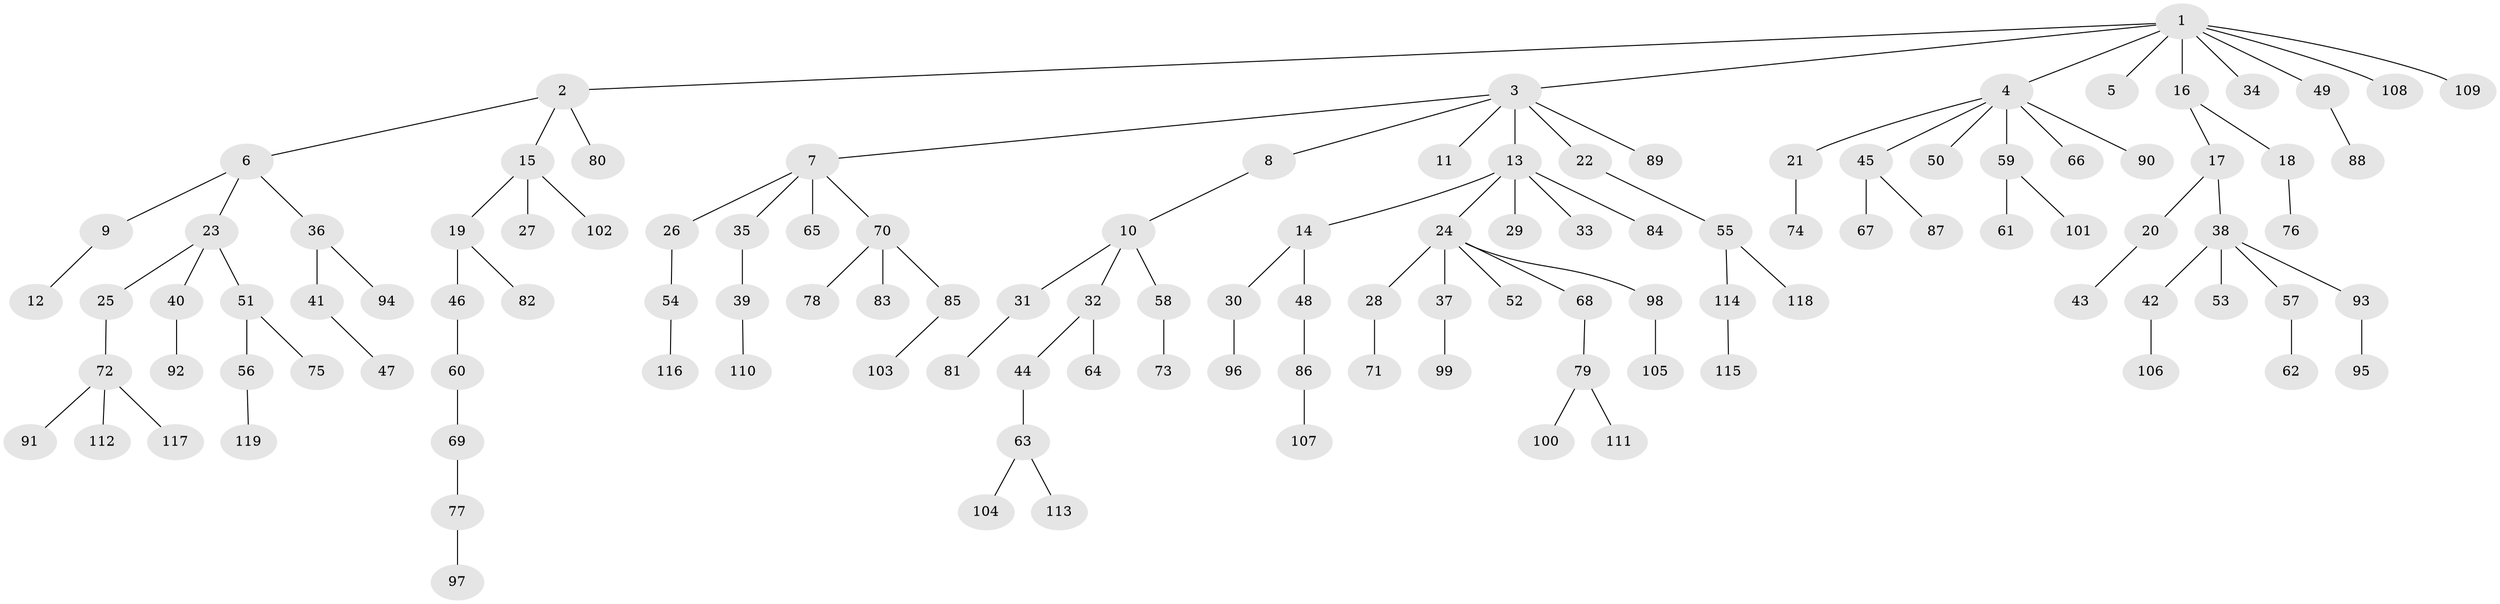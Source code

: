 // coarse degree distribution, {11: 0.012345679012345678, 6: 0.012345679012345678, 8: 0.012345679012345678, 1: 0.5679012345679012, 5: 0.04938271604938271, 4: 0.037037037037037035, 2: 0.2222222222222222, 3: 0.08641975308641975}
// Generated by graph-tools (version 1.1) at 2025/42/03/06/25 10:42:04]
// undirected, 119 vertices, 118 edges
graph export_dot {
graph [start="1"]
  node [color=gray90,style=filled];
  1;
  2;
  3;
  4;
  5;
  6;
  7;
  8;
  9;
  10;
  11;
  12;
  13;
  14;
  15;
  16;
  17;
  18;
  19;
  20;
  21;
  22;
  23;
  24;
  25;
  26;
  27;
  28;
  29;
  30;
  31;
  32;
  33;
  34;
  35;
  36;
  37;
  38;
  39;
  40;
  41;
  42;
  43;
  44;
  45;
  46;
  47;
  48;
  49;
  50;
  51;
  52;
  53;
  54;
  55;
  56;
  57;
  58;
  59;
  60;
  61;
  62;
  63;
  64;
  65;
  66;
  67;
  68;
  69;
  70;
  71;
  72;
  73;
  74;
  75;
  76;
  77;
  78;
  79;
  80;
  81;
  82;
  83;
  84;
  85;
  86;
  87;
  88;
  89;
  90;
  91;
  92;
  93;
  94;
  95;
  96;
  97;
  98;
  99;
  100;
  101;
  102;
  103;
  104;
  105;
  106;
  107;
  108;
  109;
  110;
  111;
  112;
  113;
  114;
  115;
  116;
  117;
  118;
  119;
  1 -- 2;
  1 -- 3;
  1 -- 4;
  1 -- 5;
  1 -- 16;
  1 -- 34;
  1 -- 49;
  1 -- 108;
  1 -- 109;
  2 -- 6;
  2 -- 15;
  2 -- 80;
  3 -- 7;
  3 -- 8;
  3 -- 11;
  3 -- 13;
  3 -- 22;
  3 -- 89;
  4 -- 21;
  4 -- 45;
  4 -- 50;
  4 -- 59;
  4 -- 66;
  4 -- 90;
  6 -- 9;
  6 -- 23;
  6 -- 36;
  7 -- 26;
  7 -- 35;
  7 -- 65;
  7 -- 70;
  8 -- 10;
  9 -- 12;
  10 -- 31;
  10 -- 32;
  10 -- 58;
  13 -- 14;
  13 -- 24;
  13 -- 29;
  13 -- 33;
  13 -- 84;
  14 -- 30;
  14 -- 48;
  15 -- 19;
  15 -- 27;
  15 -- 102;
  16 -- 17;
  16 -- 18;
  17 -- 20;
  17 -- 38;
  18 -- 76;
  19 -- 46;
  19 -- 82;
  20 -- 43;
  21 -- 74;
  22 -- 55;
  23 -- 25;
  23 -- 40;
  23 -- 51;
  24 -- 28;
  24 -- 37;
  24 -- 52;
  24 -- 68;
  24 -- 98;
  25 -- 72;
  26 -- 54;
  28 -- 71;
  30 -- 96;
  31 -- 81;
  32 -- 44;
  32 -- 64;
  35 -- 39;
  36 -- 41;
  36 -- 94;
  37 -- 99;
  38 -- 42;
  38 -- 53;
  38 -- 57;
  38 -- 93;
  39 -- 110;
  40 -- 92;
  41 -- 47;
  42 -- 106;
  44 -- 63;
  45 -- 67;
  45 -- 87;
  46 -- 60;
  48 -- 86;
  49 -- 88;
  51 -- 56;
  51 -- 75;
  54 -- 116;
  55 -- 114;
  55 -- 118;
  56 -- 119;
  57 -- 62;
  58 -- 73;
  59 -- 61;
  59 -- 101;
  60 -- 69;
  63 -- 104;
  63 -- 113;
  68 -- 79;
  69 -- 77;
  70 -- 78;
  70 -- 83;
  70 -- 85;
  72 -- 91;
  72 -- 112;
  72 -- 117;
  77 -- 97;
  79 -- 100;
  79 -- 111;
  85 -- 103;
  86 -- 107;
  93 -- 95;
  98 -- 105;
  114 -- 115;
}
